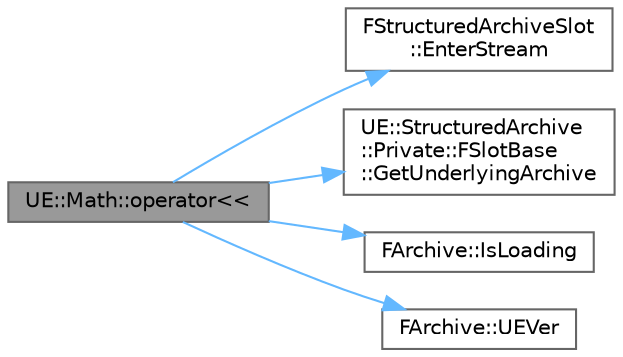 digraph "UE::Math::operator&lt;&lt;"
{
 // INTERACTIVE_SVG=YES
 // LATEX_PDF_SIZE
  bgcolor="transparent";
  edge [fontname=Helvetica,fontsize=10,labelfontname=Helvetica,labelfontsize=10];
  node [fontname=Helvetica,fontsize=10,shape=box,height=0.2,width=0.4];
  rankdir="LR";
  Node1 [id="Node000001",label="UE::Math::operator\<\<",height=0.2,width=0.4,color="gray40", fillcolor="grey60", style="filled", fontcolor="black",tooltip=" "];
  Node1 -> Node2 [id="edge1_Node000001_Node000002",color="steelblue1",style="solid",tooltip=" "];
  Node2 [id="Node000002",label="FStructuredArchiveSlot\l::EnterStream",height=0.2,width=0.4,color="grey40", fillcolor="white", style="filled",URL="$d0/dfd/classFStructuredArchiveSlot.html#a80bfc845f6c94957d1589c0559f074d0",tooltip=" "];
  Node1 -> Node3 [id="edge2_Node000001_Node000003",color="steelblue1",style="solid",tooltip=" "];
  Node3 [id="Node000003",label="UE::StructuredArchive\l::Private::FSlotBase\l::GetUnderlyingArchive",height=0.2,width=0.4,color="grey40", fillcolor="white", style="filled",URL="$db/de0/classUE_1_1StructuredArchive_1_1Private_1_1FSlotBase.html#a1b07f07cada0e896a73cea9d06c610fc",tooltip=" "];
  Node1 -> Node4 [id="edge3_Node000001_Node000004",color="steelblue1",style="solid",tooltip=" "];
  Node4 [id="Node000004",label="FArchive::IsLoading",height=0.2,width=0.4,color="grey40", fillcolor="white", style="filled",URL="$d0/df8/classFArchive.html#acf9a2e5809a7468906872f179381711c",tooltip="Returns true if this archive is for loading data."];
  Node1 -> Node5 [id="edge4_Node000001_Node000005",color="steelblue1",style="solid",tooltip=" "];
  Node5 [id="Node000005",label="FArchive::UEVer",height=0.2,width=0.4,color="grey40", fillcolor="white", style="filled",URL="$d0/df8/classFArchive.html#aa719bdfb33f506d9caba2eced22376f1",tooltip="Returns the global engine serialization version used for this archive."];
}
